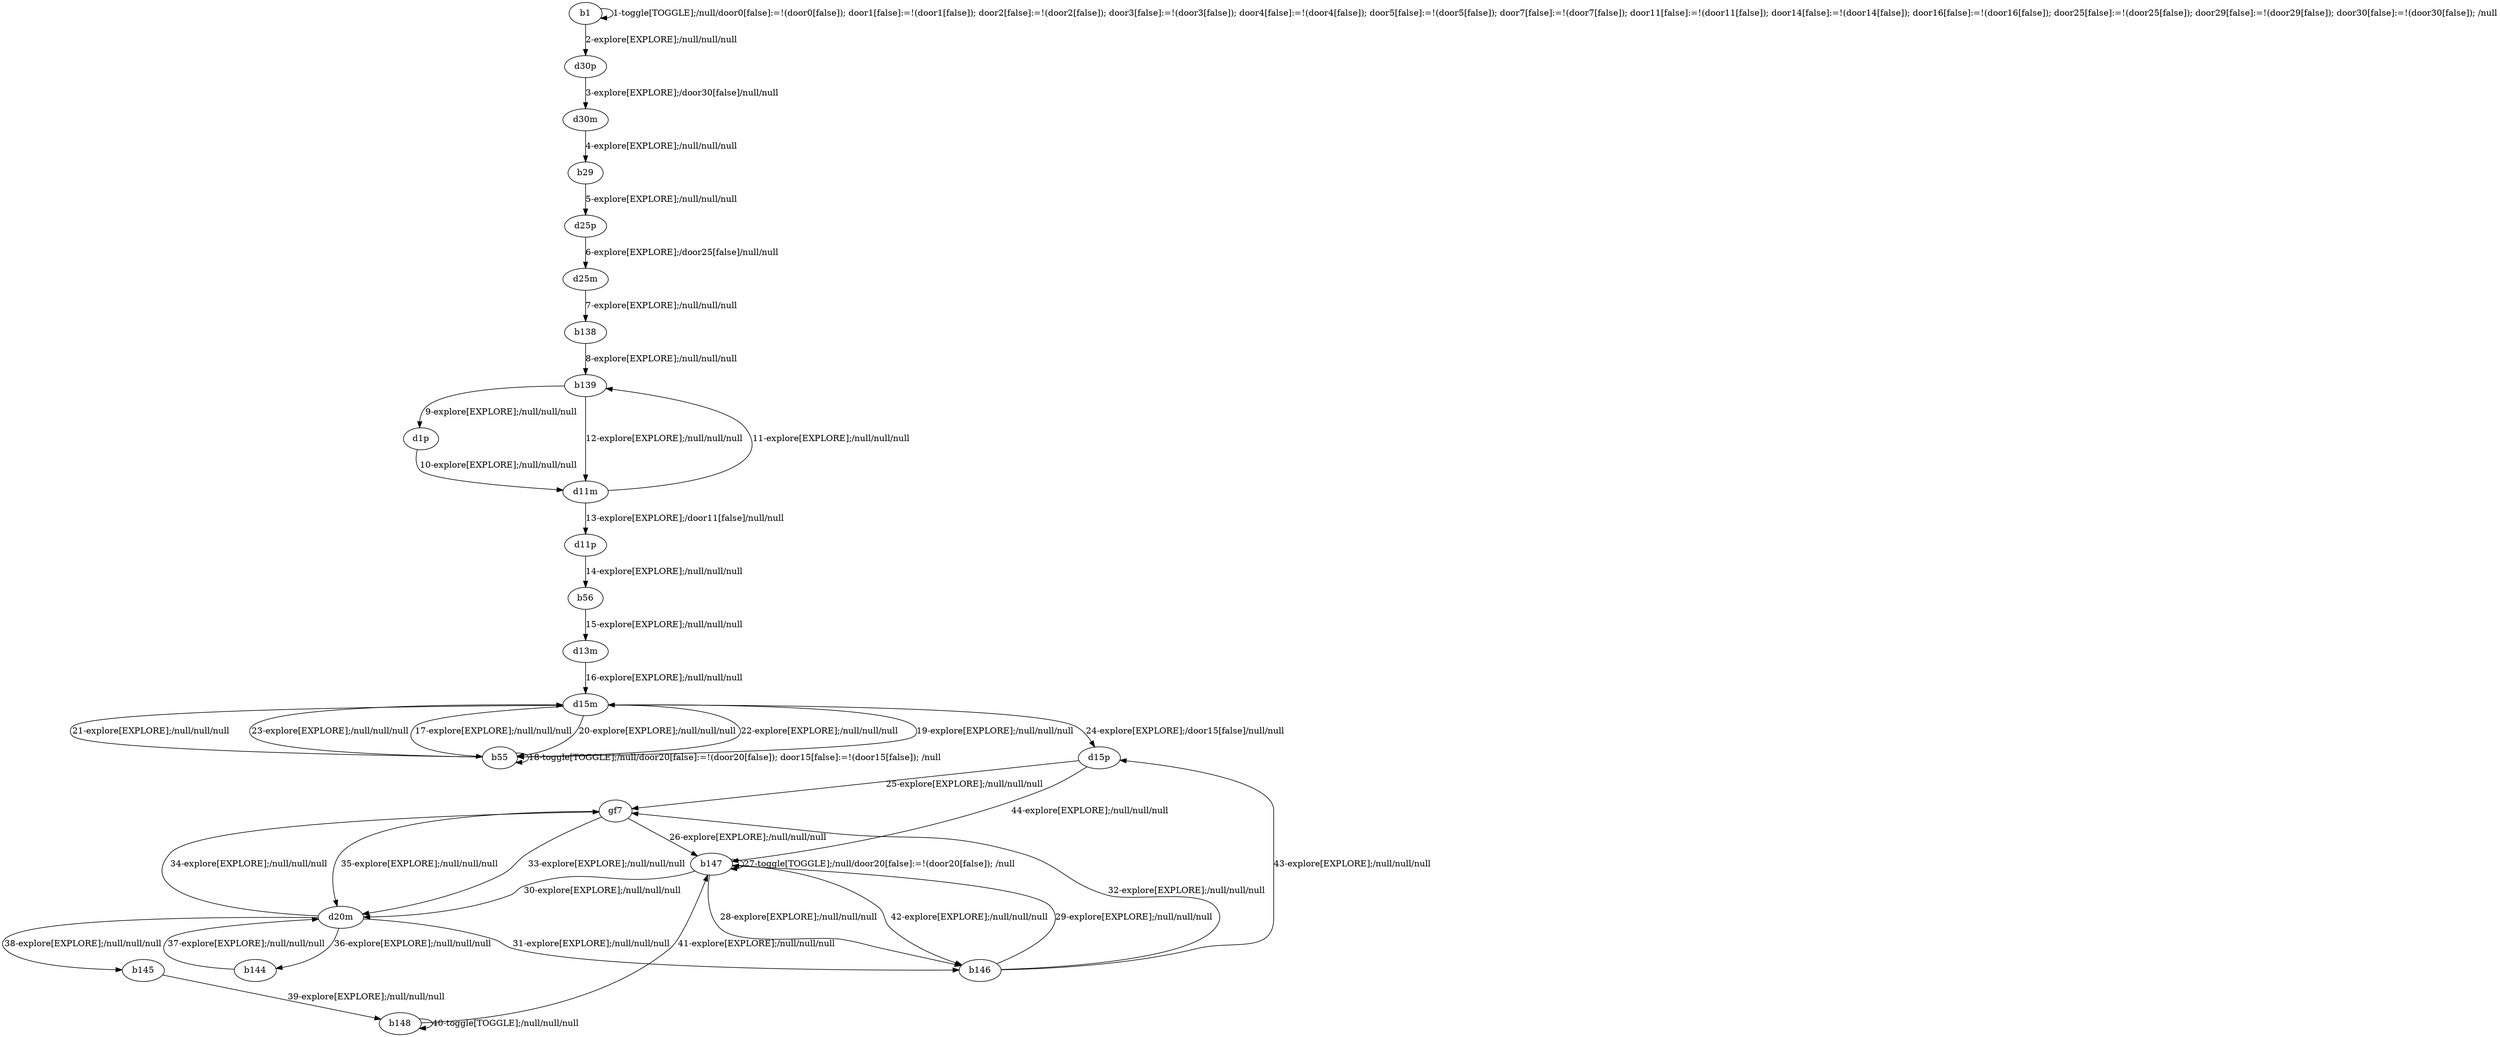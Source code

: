 # Total number of goals covered by this test: 20
# b145 --> b148
# b147 --> b146
# gf7 --> b147
# d20m --> b144
# b147 --> b147
# d20m --> b146
# gf7 --> d20m
# b147 --> d20m
# b148 --> b148
# b144 --> d20m
# b146 --> d15p
# d15p --> b147
# b148 --> b147
# d20m --> b145
# b146 --> b147
# d20m --> gf7
# d15m --> d15p
# d15p --> gf7
# d15m --> b55
# b146 --> gf7

digraph g {
"b1" -> "b1" [label = "1-toggle[TOGGLE];/null/door0[false]:=!(door0[false]); door1[false]:=!(door1[false]); door2[false]:=!(door2[false]); door3[false]:=!(door3[false]); door4[false]:=!(door4[false]); door5[false]:=!(door5[false]); door7[false]:=!(door7[false]); door11[false]:=!(door11[false]); door14[false]:=!(door14[false]); door16[false]:=!(door16[false]); door25[false]:=!(door25[false]); door29[false]:=!(door29[false]); door30[false]:=!(door30[false]); /null"];
"b1" -> "d30p" [label = "2-explore[EXPLORE];/null/null/null"];
"d30p" -> "d30m" [label = "3-explore[EXPLORE];/door30[false]/null/null"];
"d30m" -> "b29" [label = "4-explore[EXPLORE];/null/null/null"];
"b29" -> "d25p" [label = "5-explore[EXPLORE];/null/null/null"];
"d25p" -> "d25m" [label = "6-explore[EXPLORE];/door25[false]/null/null"];
"d25m" -> "b138" [label = "7-explore[EXPLORE];/null/null/null"];
"b138" -> "b139" [label = "8-explore[EXPLORE];/null/null/null"];
"b139" -> "d1p" [label = "9-explore[EXPLORE];/null/null/null"];
"d1p" -> "d11m" [label = "10-explore[EXPLORE];/null/null/null"];
"d11m" -> "b139" [label = "11-explore[EXPLORE];/null/null/null"];
"b139" -> "d11m" [label = "12-explore[EXPLORE];/null/null/null"];
"d11m" -> "d11p" [label = "13-explore[EXPLORE];/door11[false]/null/null"];
"d11p" -> "b56" [label = "14-explore[EXPLORE];/null/null/null"];
"b56" -> "d13m" [label = "15-explore[EXPLORE];/null/null/null"];
"d13m" -> "d15m" [label = "16-explore[EXPLORE];/null/null/null"];
"d15m" -> "b55" [label = "17-explore[EXPLORE];/null/null/null"];
"b55" -> "b55" [label = "18-toggle[TOGGLE];/null/door20[false]:=!(door20[false]); door15[false]:=!(door15[false]); /null"];
"b55" -> "d15m" [label = "19-explore[EXPLORE];/null/null/null"];
"d15m" -> "b55" [label = "20-explore[EXPLORE];/null/null/null"];
"b55" -> "d15m" [label = "21-explore[EXPLORE];/null/null/null"];
"d15m" -> "b55" [label = "22-explore[EXPLORE];/null/null/null"];
"b55" -> "d15m" [label = "23-explore[EXPLORE];/null/null/null"];
"d15m" -> "d15p" [label = "24-explore[EXPLORE];/door15[false]/null/null"];
"d15p" -> "gf7" [label = "25-explore[EXPLORE];/null/null/null"];
"gf7" -> "b147" [label = "26-explore[EXPLORE];/null/null/null"];
"b147" -> "b147" [label = "27-toggle[TOGGLE];/null/door20[false]:=!(door20[false]); /null"];
"b147" -> "b146" [label = "28-explore[EXPLORE];/null/null/null"];
"b146" -> "b147" [label = "29-explore[EXPLORE];/null/null/null"];
"b147" -> "d20m" [label = "30-explore[EXPLORE];/null/null/null"];
"d20m" -> "b146" [label = "31-explore[EXPLORE];/null/null/null"];
"b146" -> "gf7" [label = "32-explore[EXPLORE];/null/null/null"];
"gf7" -> "d20m" [label = "33-explore[EXPLORE];/null/null/null"];
"d20m" -> "gf7" [label = "34-explore[EXPLORE];/null/null/null"];
"gf7" -> "d20m" [label = "35-explore[EXPLORE];/null/null/null"];
"d20m" -> "b144" [label = "36-explore[EXPLORE];/null/null/null"];
"b144" -> "d20m" [label = "37-explore[EXPLORE];/null/null/null"];
"d20m" -> "b145" [label = "38-explore[EXPLORE];/null/null/null"];
"b145" -> "b148" [label = "39-explore[EXPLORE];/null/null/null"];
"b148" -> "b148" [label = "40-toggle[TOGGLE];/null/null/null"];
"b148" -> "b147" [label = "41-explore[EXPLORE];/null/null/null"];
"b147" -> "b146" [label = "42-explore[EXPLORE];/null/null/null"];
"b146" -> "d15p" [label = "43-explore[EXPLORE];/null/null/null"];
"d15p" -> "b147" [label = "44-explore[EXPLORE];/null/null/null"];
}